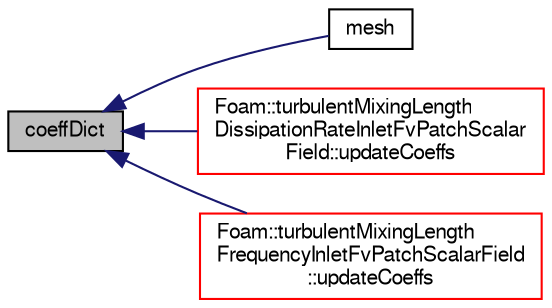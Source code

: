 digraph "coeffDict"
{
  bgcolor="transparent";
  edge [fontname="FreeSans",fontsize="10",labelfontname="FreeSans",labelfontsize="10"];
  node [fontname="FreeSans",fontsize="10",shape=record];
  rankdir="LR";
  Node100 [label="coeffDict",height=0.2,width=0.4,color="black", fillcolor="grey75", style="filled", fontcolor="black"];
  Node100 -> Node101 [dir="back",color="midnightblue",fontsize="10",style="solid",fontname="FreeSans"];
  Node101 [label="mesh",height=0.2,width=0.4,color="black",URL="$a31314.html#a470f06cfb9b6ee887cd85d63de275607"];
  Node100 -> Node102 [dir="back",color="midnightblue",fontsize="10",style="solid",fontname="FreeSans"];
  Node102 [label="Foam::turbulentMixingLength\lDissipationRateInletFvPatchScalar\lField::updateCoeffs",height=0.2,width=0.4,color="red",URL="$a31230.html#a7e24eafac629d3733181cd942d4c902f",tooltip="Update the coefficients associated with the patch field. "];
  Node100 -> Node104 [dir="back",color="midnightblue",fontsize="10",style="solid",fontname="FreeSans"];
  Node104 [label="Foam::turbulentMixingLength\lFrequencyInletFvPatchScalarField\l::updateCoeffs",height=0.2,width=0.4,color="red",URL="$a31234.html#a7e24eafac629d3733181cd942d4c902f",tooltip="Update the coefficients associated with the patch field. "];
}
